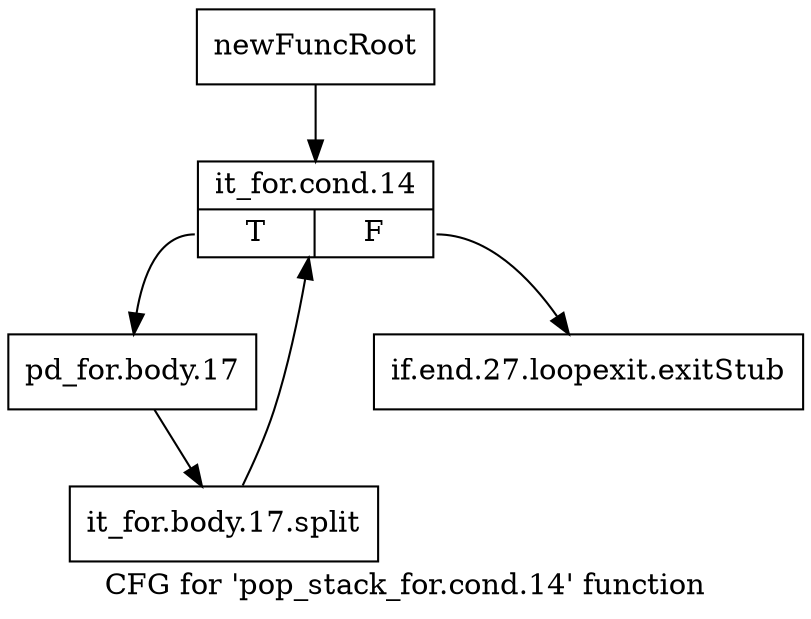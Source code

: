 digraph "CFG for 'pop_stack_for.cond.14' function" {
	label="CFG for 'pop_stack_for.cond.14' function";

	Node0xb943740 [shape=record,label="{newFuncRoot}"];
	Node0xb943740 -> Node0xb9437e0;
	Node0xb943790 [shape=record,label="{if.end.27.loopexit.exitStub}"];
	Node0xb9437e0 [shape=record,label="{it_for.cond.14|{<s0>T|<s1>F}}"];
	Node0xb9437e0:s0 -> Node0xb943830;
	Node0xb9437e0:s1 -> Node0xb943790;
	Node0xb943830 [shape=record,label="{pd_for.body.17}"];
	Node0xb943830 -> Node0xf7fda40;
	Node0xf7fda40 [shape=record,label="{it_for.body.17.split}"];
	Node0xf7fda40 -> Node0xb9437e0;
}
